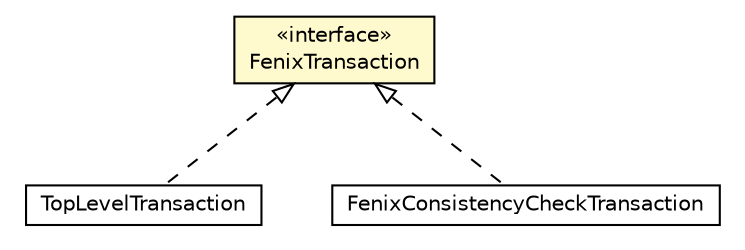 #!/usr/local/bin/dot
#
# Class diagram 
# Generated by UMLGraph version 5.1 (http://www.umlgraph.org/)
#

digraph G {
	edge [fontname="Helvetica",fontsize=10,labelfontname="Helvetica",labelfontsize=10];
	node [fontname="Helvetica",fontsize=10,shape=plaintext];
	nodesep=0.25;
	ranksep=0.5;
	// pt.ist.fenixframework.backend.jvstmojb.pstm.TopLevelTransaction
	c135888 [label=<<table title="pt.ist.fenixframework.backend.jvstmojb.pstm.TopLevelTransaction" border="0" cellborder="1" cellspacing="0" cellpadding="2" port="p" href="./TopLevelTransaction.html">
		<tr><td><table border="0" cellspacing="0" cellpadding="1">
<tr><td align="center" balign="center"> TopLevelTransaction </td></tr>
		</table></td></tr>
		</table>>, fontname="Helvetica", fontcolor="black", fontsize=10.0];
	// pt.ist.fenixframework.backend.jvstmojb.pstm.FenixTransaction
	c135894 [label=<<table title="pt.ist.fenixframework.backend.jvstmojb.pstm.FenixTransaction" border="0" cellborder="1" cellspacing="0" cellpadding="2" port="p" bgcolor="lemonChiffon" href="./FenixTransaction.html">
		<tr><td><table border="0" cellspacing="0" cellpadding="1">
<tr><td align="center" balign="center"> &#171;interface&#187; </td></tr>
<tr><td align="center" balign="center"> FenixTransaction </td></tr>
		</table></td></tr>
		</table>>, fontname="Helvetica", fontcolor="black", fontsize=10.0];
	// pt.ist.fenixframework.backend.jvstmojb.pstm.FenixConsistencyCheckTransaction
	c135895 [label=<<table title="pt.ist.fenixframework.backend.jvstmojb.pstm.FenixConsistencyCheckTransaction" border="0" cellborder="1" cellspacing="0" cellpadding="2" port="p" href="./FenixConsistencyCheckTransaction.html">
		<tr><td><table border="0" cellspacing="0" cellpadding="1">
<tr><td align="center" balign="center"> FenixConsistencyCheckTransaction </td></tr>
		</table></td></tr>
		</table>>, fontname="Helvetica", fontcolor="black", fontsize=10.0];
	//pt.ist.fenixframework.backend.jvstmojb.pstm.TopLevelTransaction implements pt.ist.fenixframework.backend.jvstmojb.pstm.FenixTransaction
	c135894:p -> c135888:p [dir=back,arrowtail=empty,style=dashed];
	//pt.ist.fenixframework.backend.jvstmojb.pstm.FenixConsistencyCheckTransaction implements pt.ist.fenixframework.backend.jvstmojb.pstm.FenixTransaction
	c135894:p -> c135895:p [dir=back,arrowtail=empty,style=dashed];
}

